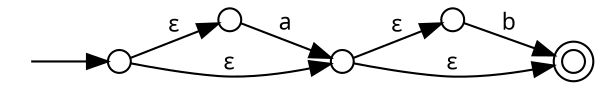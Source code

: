 digraph NFA {
	graph [fontname=Palatino, fontsize=11, rankdir="LR", margin=0
	      compound="true"];
	node [fontname=Palatino, fontsize=11, width="0.15", height="0.15"];
	edge [fontname="Palatino sans serif", fontsize=11];

	0 [shape=point, style=invis]
	1 [shape=circle, label=""]
	2 [shape=circle, label=""]
	3 [shape=circle, label=""]
	4 [shape=circle, label=""]
	5 [shape=doublecircle, label=""]


	0 -> 1 [label=""]

	1 -> 2 [label="&#949;"]
	2 -> 3 [label="a"]
	1 -> 3 [label="&#949;"]

	3 -> 4 [label="&#949;"]
	4 -> 5 [label="b"]
	3 -> 5 [label="&#949;"]
	
}
